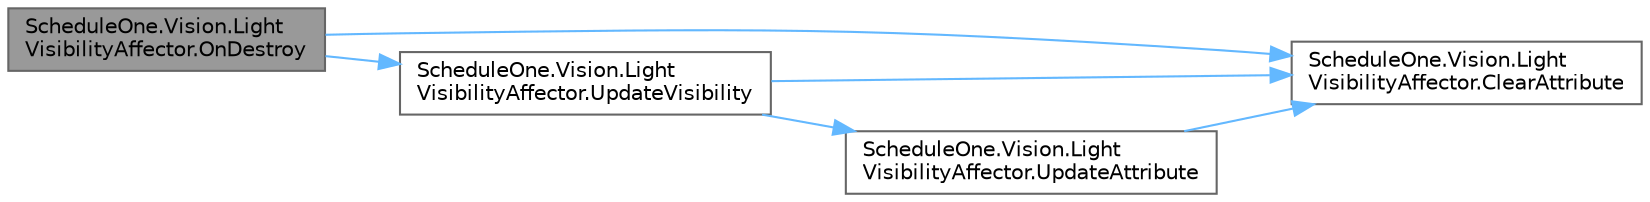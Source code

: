 digraph "ScheduleOne.Vision.LightVisibilityAffector.OnDestroy"
{
 // LATEX_PDF_SIZE
  bgcolor="transparent";
  edge [fontname=Helvetica,fontsize=10,labelfontname=Helvetica,labelfontsize=10];
  node [fontname=Helvetica,fontsize=10,shape=box,height=0.2,width=0.4];
  rankdir="LR";
  Node1 [id="Node000001",label="ScheduleOne.Vision.Light\lVisibilityAffector.OnDestroy",height=0.2,width=0.4,color="gray40", fillcolor="grey60", style="filled", fontcolor="black",tooltip=" "];
  Node1 -> Node2 [id="edge1_Node000001_Node000002",color="steelblue1",style="solid",tooltip=" "];
  Node2 [id="Node000002",label="ScheduleOne.Vision.Light\lVisibilityAffector.ClearAttribute",height=0.2,width=0.4,color="grey40", fillcolor="white", style="filled",URL="$class_schedule_one_1_1_vision_1_1_light_visibility_affector.html#a255a8db96fb3093d45f826ff77f15412",tooltip=" "];
  Node1 -> Node3 [id="edge2_Node000001_Node000003",color="steelblue1",style="solid",tooltip=" "];
  Node3 [id="Node000003",label="ScheduleOne.Vision.Light\lVisibilityAffector.UpdateVisibility",height=0.2,width=0.4,color="grey40", fillcolor="white", style="filled",URL="$class_schedule_one_1_1_vision_1_1_light_visibility_affector.html#a11f76a3ed53b74574a05b58894990102",tooltip=" "];
  Node3 -> Node2 [id="edge3_Node000003_Node000002",color="steelblue1",style="solid",tooltip=" "];
  Node3 -> Node4 [id="edge4_Node000003_Node000004",color="steelblue1",style="solid",tooltip=" "];
  Node4 [id="Node000004",label="ScheduleOne.Vision.Light\lVisibilityAffector.UpdateAttribute",height=0.2,width=0.4,color="grey40", fillcolor="white", style="filled",URL="$class_schedule_one_1_1_vision_1_1_light_visibility_affector.html#a15911a2cff4eb92bb8daedd6b9b1cb04",tooltip=" "];
  Node4 -> Node2 [id="edge5_Node000004_Node000002",color="steelblue1",style="solid",tooltip=" "];
}
